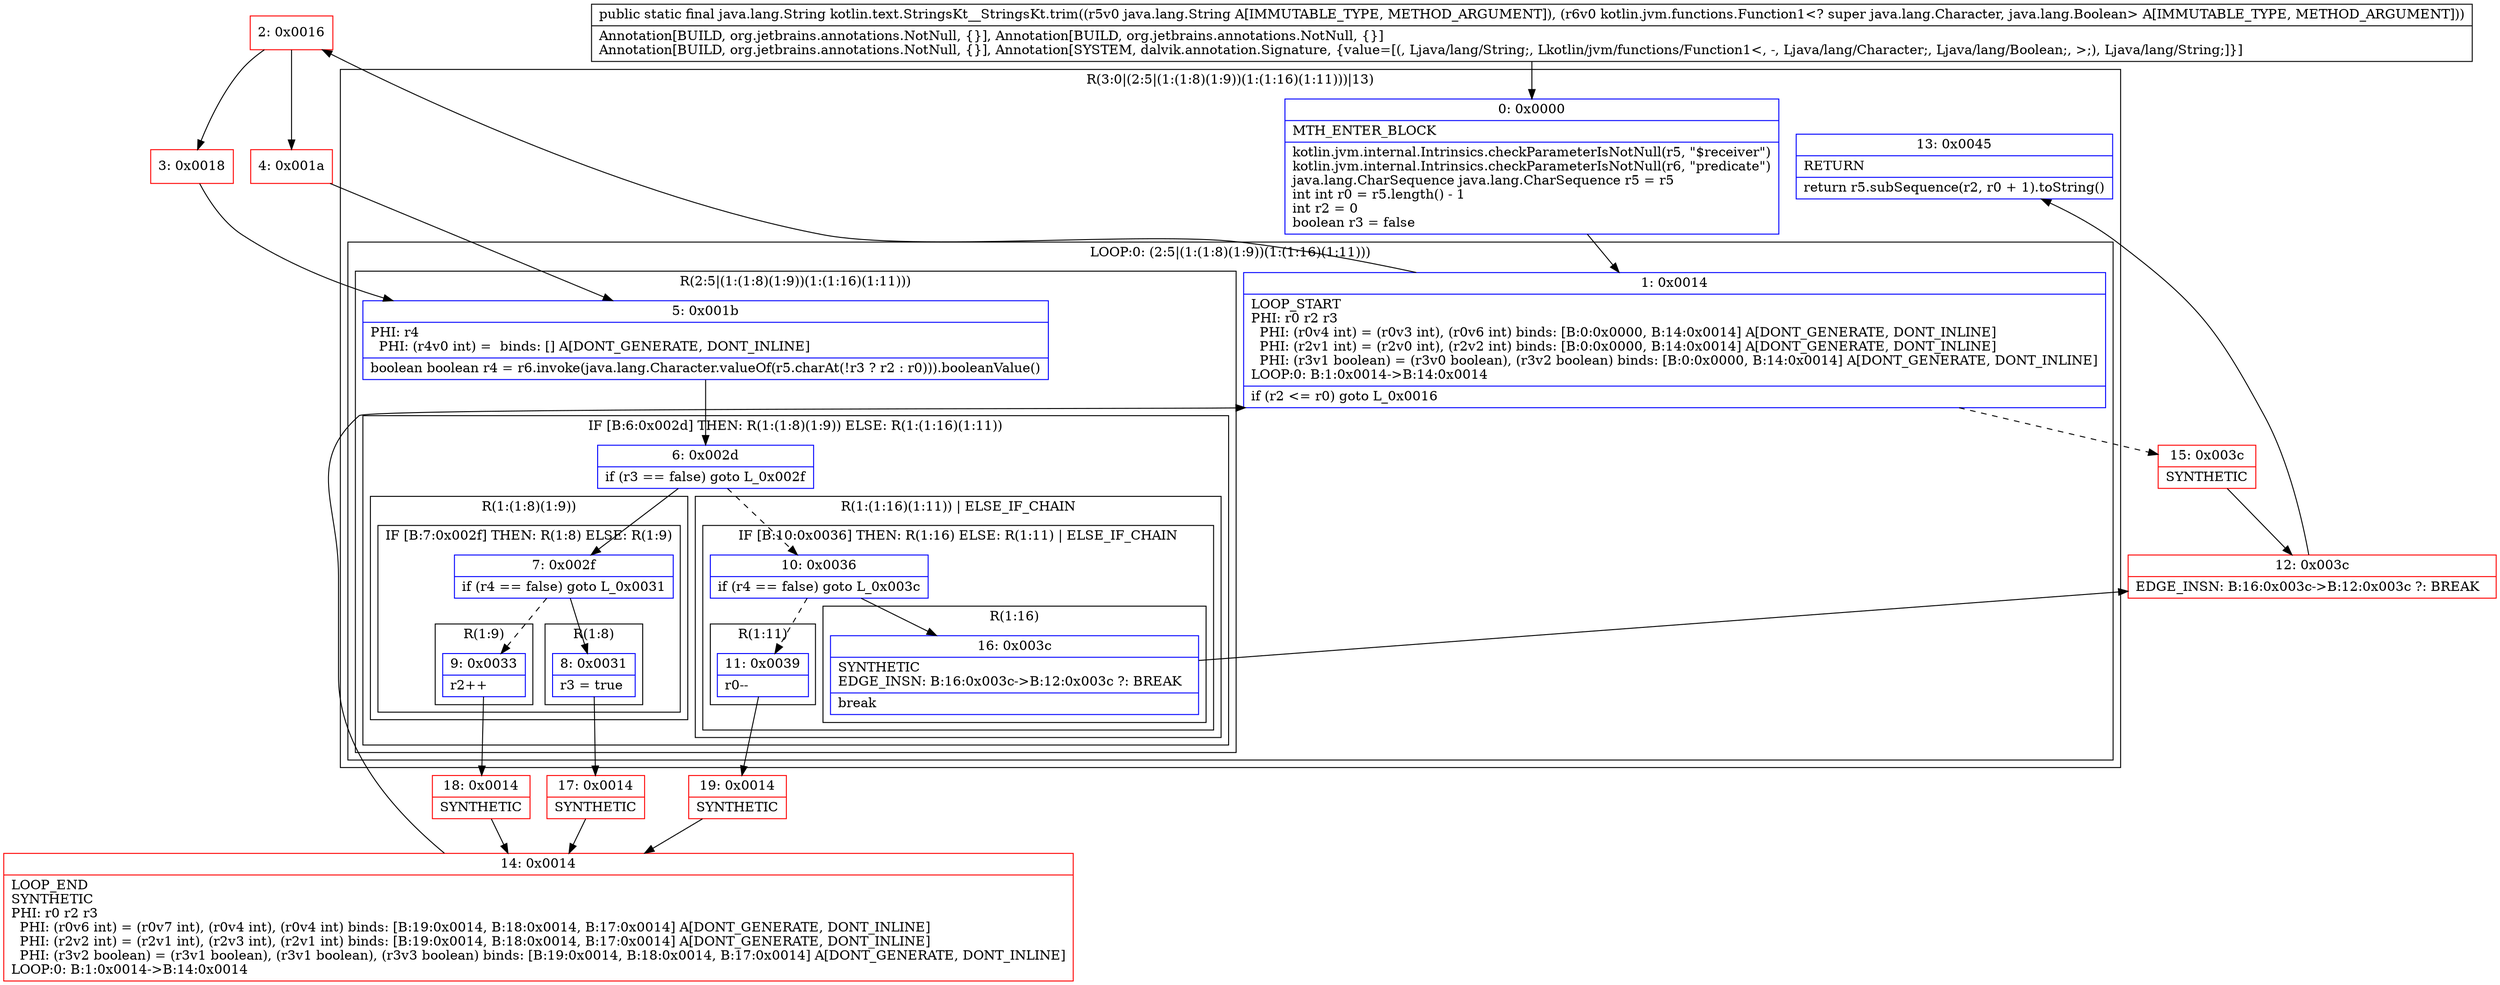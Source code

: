 digraph "CFG forkotlin.text.StringsKt__StringsKt.trim(Ljava\/lang\/String;Lkotlin\/jvm\/functions\/Function1;)Ljava\/lang\/String;" {
subgraph cluster_Region_1302167520 {
label = "R(3:0|(2:5|(1:(1:8)(1:9))(1:(1:16)(1:11)))|13)";
node [shape=record,color=blue];
Node_0 [shape=record,label="{0\:\ 0x0000|MTH_ENTER_BLOCK\l|kotlin.jvm.internal.Intrinsics.checkParameterIsNotNull(r5, \"$receiver\")\lkotlin.jvm.internal.Intrinsics.checkParameterIsNotNull(r6, \"predicate\")\ljava.lang.CharSequence java.lang.CharSequence r5 = r5\lint int r0 = r5.length() \- 1\lint r2 = 0\lboolean r3 = false\l}"];
subgraph cluster_LoopRegion_685502430 {
label = "LOOP:0: (2:5|(1:(1:8)(1:9))(1:(1:16)(1:11)))";
node [shape=record,color=blue];
Node_1 [shape=record,label="{1\:\ 0x0014|LOOP_START\lPHI: r0 r2 r3 \l  PHI: (r0v4 int) = (r0v3 int), (r0v6 int) binds: [B:0:0x0000, B:14:0x0014] A[DONT_GENERATE, DONT_INLINE]\l  PHI: (r2v1 int) = (r2v0 int), (r2v2 int) binds: [B:0:0x0000, B:14:0x0014] A[DONT_GENERATE, DONT_INLINE]\l  PHI: (r3v1 boolean) = (r3v0 boolean), (r3v2 boolean) binds: [B:0:0x0000, B:14:0x0014] A[DONT_GENERATE, DONT_INLINE]\lLOOP:0: B:1:0x0014\-\>B:14:0x0014\l|if (r2 \<= r0) goto L_0x0016\l}"];
subgraph cluster_Region_286620868 {
label = "R(2:5|(1:(1:8)(1:9))(1:(1:16)(1:11)))";
node [shape=record,color=blue];
Node_5 [shape=record,label="{5\:\ 0x001b|PHI: r4 \l  PHI: (r4v0 int) =  binds: [] A[DONT_GENERATE, DONT_INLINE]\l|boolean boolean r4 = r6.invoke(java.lang.Character.valueOf(r5.charAt(!r3 ? r2 : r0))).booleanValue()\l}"];
subgraph cluster_IfRegion_1783715566 {
label = "IF [B:6:0x002d] THEN: R(1:(1:8)(1:9)) ELSE: R(1:(1:16)(1:11))";
node [shape=record,color=blue];
Node_6 [shape=record,label="{6\:\ 0x002d|if (r3 == false) goto L_0x002f\l}"];
subgraph cluster_Region_1572067761 {
label = "R(1:(1:8)(1:9))";
node [shape=record,color=blue];
subgraph cluster_IfRegion_495186277 {
label = "IF [B:7:0x002f] THEN: R(1:8) ELSE: R(1:9)";
node [shape=record,color=blue];
Node_7 [shape=record,label="{7\:\ 0x002f|if (r4 == false) goto L_0x0031\l}"];
subgraph cluster_Region_886458625 {
label = "R(1:8)";
node [shape=record,color=blue];
Node_8 [shape=record,label="{8\:\ 0x0031|r3 = true\l}"];
}
subgraph cluster_Region_236971866 {
label = "R(1:9)";
node [shape=record,color=blue];
Node_9 [shape=record,label="{9\:\ 0x0033|r2++\l}"];
}
}
}
subgraph cluster_Region_1186819129 {
label = "R(1:(1:16)(1:11)) | ELSE_IF_CHAIN\l";
node [shape=record,color=blue];
subgraph cluster_IfRegion_1817702584 {
label = "IF [B:10:0x0036] THEN: R(1:16) ELSE: R(1:11) | ELSE_IF_CHAIN\l";
node [shape=record,color=blue];
Node_10 [shape=record,label="{10\:\ 0x0036|if (r4 == false) goto L_0x003c\l}"];
subgraph cluster_Region_2002960101 {
label = "R(1:16)";
node [shape=record,color=blue];
Node_16 [shape=record,label="{16\:\ 0x003c|SYNTHETIC\lEDGE_INSN: B:16:0x003c\-\>B:12:0x003c ?: BREAK  \l|break\l}"];
}
subgraph cluster_Region_421062709 {
label = "R(1:11)";
node [shape=record,color=blue];
Node_11 [shape=record,label="{11\:\ 0x0039|r0\-\-\l}"];
}
}
}
}
}
}
Node_13 [shape=record,label="{13\:\ 0x0045|RETURN\l|return r5.subSequence(r2, r0 + 1).toString()\l}"];
}
Node_2 [shape=record,color=red,label="{2\:\ 0x0016}"];
Node_3 [shape=record,color=red,label="{3\:\ 0x0018}"];
Node_4 [shape=record,color=red,label="{4\:\ 0x001a}"];
Node_12 [shape=record,color=red,label="{12\:\ 0x003c|EDGE_INSN: B:16:0x003c\-\>B:12:0x003c ?: BREAK  \l}"];
Node_14 [shape=record,color=red,label="{14\:\ 0x0014|LOOP_END\lSYNTHETIC\lPHI: r0 r2 r3 \l  PHI: (r0v6 int) = (r0v7 int), (r0v4 int), (r0v4 int) binds: [B:19:0x0014, B:18:0x0014, B:17:0x0014] A[DONT_GENERATE, DONT_INLINE]\l  PHI: (r2v2 int) = (r2v1 int), (r2v3 int), (r2v1 int) binds: [B:19:0x0014, B:18:0x0014, B:17:0x0014] A[DONT_GENERATE, DONT_INLINE]\l  PHI: (r3v2 boolean) = (r3v1 boolean), (r3v1 boolean), (r3v3 boolean) binds: [B:19:0x0014, B:18:0x0014, B:17:0x0014] A[DONT_GENERATE, DONT_INLINE]\lLOOP:0: B:1:0x0014\-\>B:14:0x0014\l}"];
Node_15 [shape=record,color=red,label="{15\:\ 0x003c|SYNTHETIC\l}"];
Node_17 [shape=record,color=red,label="{17\:\ 0x0014|SYNTHETIC\l}"];
Node_18 [shape=record,color=red,label="{18\:\ 0x0014|SYNTHETIC\l}"];
Node_19 [shape=record,color=red,label="{19\:\ 0x0014|SYNTHETIC\l}"];
MethodNode[shape=record,label="{public static final java.lang.String kotlin.text.StringsKt__StringsKt.trim((r5v0 java.lang.String A[IMMUTABLE_TYPE, METHOD_ARGUMENT]), (r6v0 kotlin.jvm.functions.Function1\<? super java.lang.Character, java.lang.Boolean\> A[IMMUTABLE_TYPE, METHOD_ARGUMENT]))  | Annotation[BUILD, org.jetbrains.annotations.NotNull, \{\}], Annotation[BUILD, org.jetbrains.annotations.NotNull, \{\}]\lAnnotation[BUILD, org.jetbrains.annotations.NotNull, \{\}], Annotation[SYSTEM, dalvik.annotation.Signature, \{value=[(, Ljava\/lang\/String;, Lkotlin\/jvm\/functions\/Function1\<, \-, Ljava\/lang\/Character;, Ljava\/lang\/Boolean;, \>;), Ljava\/lang\/String;]\}]\l}"];
MethodNode -> Node_0;
Node_0 -> Node_1;
Node_1 -> Node_2;
Node_1 -> Node_15[style=dashed];
Node_5 -> Node_6;
Node_6 -> Node_7;
Node_6 -> Node_10[style=dashed];
Node_7 -> Node_8;
Node_7 -> Node_9[style=dashed];
Node_8 -> Node_17;
Node_9 -> Node_18;
Node_10 -> Node_11[style=dashed];
Node_10 -> Node_16;
Node_16 -> Node_12;
Node_11 -> Node_19;
Node_2 -> Node_3;
Node_2 -> Node_4;
Node_3 -> Node_5;
Node_4 -> Node_5;
Node_12 -> Node_13;
Node_14 -> Node_1;
Node_15 -> Node_12;
Node_17 -> Node_14;
Node_18 -> Node_14;
Node_19 -> Node_14;
}


